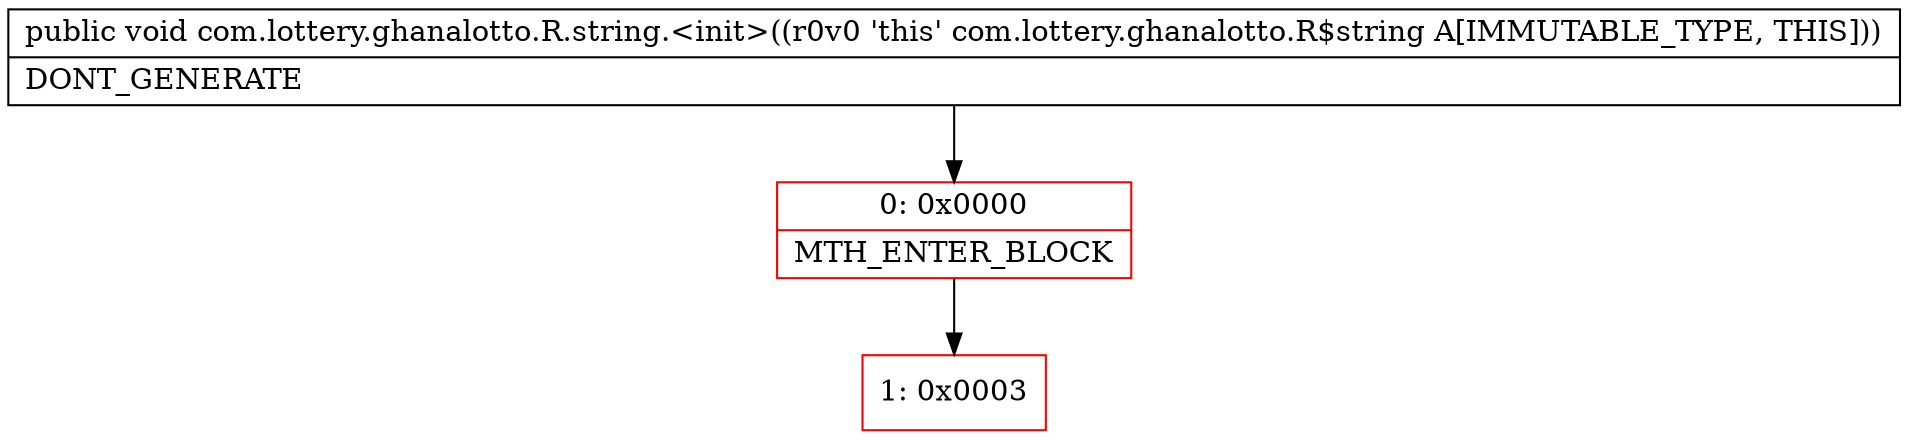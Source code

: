 digraph "CFG forcom.lottery.ghanalotto.R.string.\<init\>()V" {
subgraph cluster_Region_244762195 {
label = "R(0)";
node [shape=record,color=blue];
}
Node_0 [shape=record,color=red,label="{0\:\ 0x0000|MTH_ENTER_BLOCK\l}"];
Node_1 [shape=record,color=red,label="{1\:\ 0x0003}"];
MethodNode[shape=record,label="{public void com.lottery.ghanalotto.R.string.\<init\>((r0v0 'this' com.lottery.ghanalotto.R$string A[IMMUTABLE_TYPE, THIS]))  | DONT_GENERATE\l}"];
MethodNode -> Node_0;
Node_0 -> Node_1;
}

